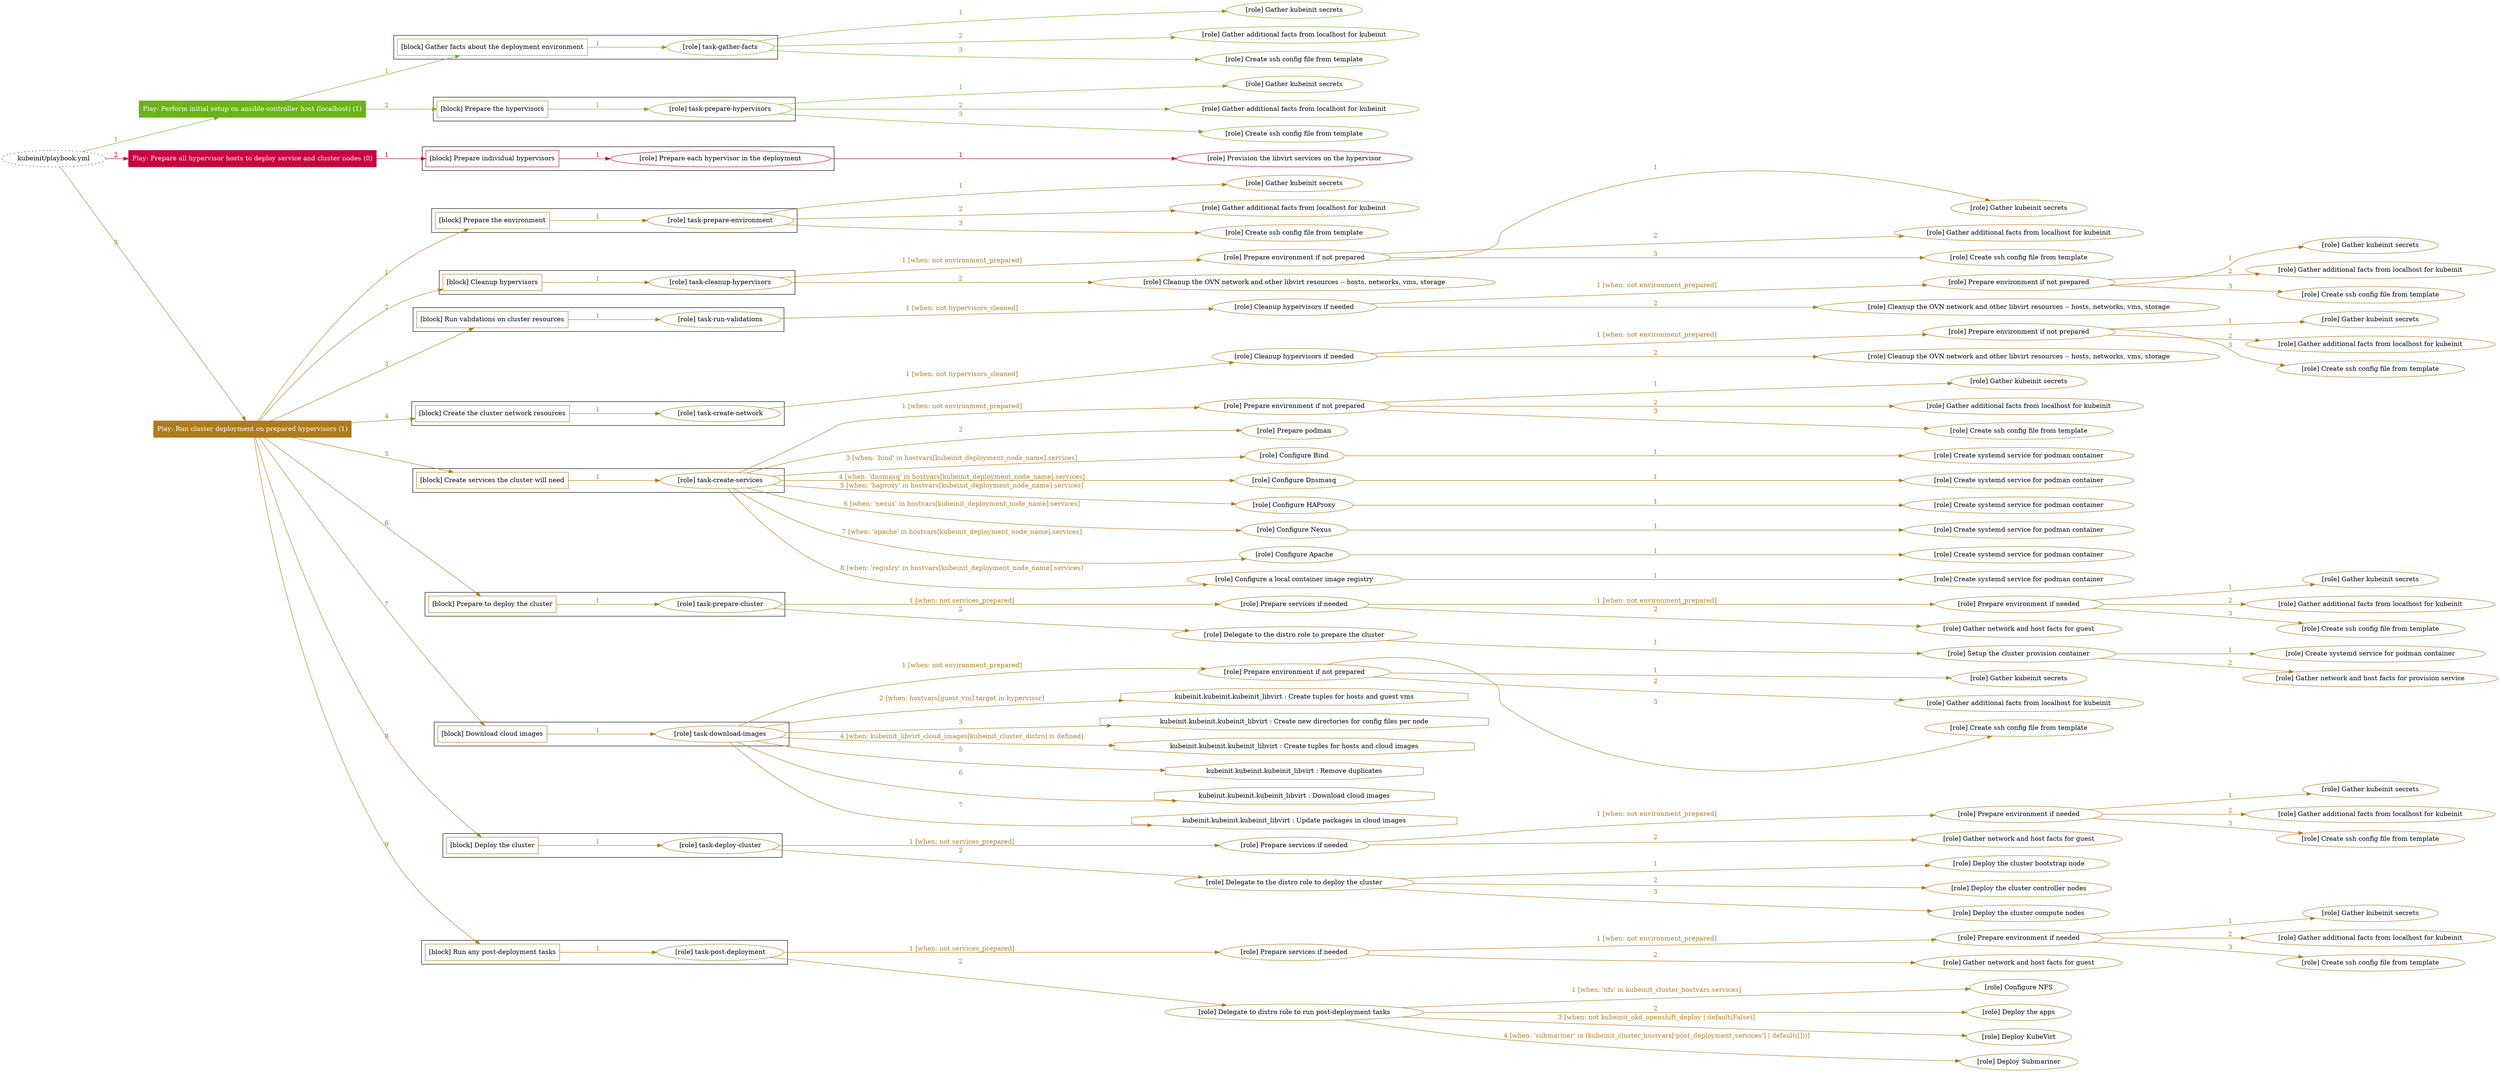 digraph {
	graph [concentrate=true ordering=in rankdir=LR ratio=fill]
	edge [esep=5 sep=10]
	"kubeinit/playbook.yml" [URL="/home/runner/work/kubeinit/kubeinit/kubeinit/playbook.yml" id=playbook_58562e3d style=dotted]
	play_a947ee23 [label="Play: Perform initial setup on ansible-controller host (localhost) (1)" URL="/home/runner/work/kubeinit/kubeinit/kubeinit/playbook.yml" color="#6cb319" fontcolor="#ffffff" id=play_a947ee23 shape=box style=filled tooltip=localhost]
	"kubeinit/playbook.yml" -> play_a947ee23 [label="1 " color="#6cb319" fontcolor="#6cb319" id=edge_d34ef7d2 labeltooltip="1 " tooltip="1 "]
	subgraph "Gather kubeinit secrets" {
		role_07f9404d [label="[role] Gather kubeinit secrets" URL="/home/runner/.ansible/collections/ansible_collections/kubeinit/kubeinit/roles/kubeinit_prepare/tasks/gather_kubeinit_facts.yml" color="#6cb319" id=role_07f9404d tooltip="Gather kubeinit secrets"]
	}
	subgraph "Gather additional facts from localhost for kubeinit" {
		role_e184baa0 [label="[role] Gather additional facts from localhost for kubeinit" URL="/home/runner/.ansible/collections/ansible_collections/kubeinit/kubeinit/roles/kubeinit_prepare/tasks/gather_kubeinit_facts.yml" color="#6cb319" id=role_e184baa0 tooltip="Gather additional facts from localhost for kubeinit"]
	}
	subgraph "Create ssh config file from template" {
		role_900386b4 [label="[role] Create ssh config file from template" URL="/home/runner/.ansible/collections/ansible_collections/kubeinit/kubeinit/roles/kubeinit_prepare/tasks/gather_kubeinit_facts.yml" color="#6cb319" id=role_900386b4 tooltip="Create ssh config file from template"]
	}
	subgraph "task-gather-facts" {
		role_13b6ceb8 [label="[role] task-gather-facts" URL="/home/runner/work/kubeinit/kubeinit/kubeinit/playbook.yml" color="#6cb319" id=role_13b6ceb8 tooltip="task-gather-facts"]
		role_13b6ceb8 -> role_07f9404d [label="1 " color="#6cb319" fontcolor="#6cb319" id=edge_5fc9ff5e labeltooltip="1 " tooltip="1 "]
		role_13b6ceb8 -> role_e184baa0 [label="2 " color="#6cb319" fontcolor="#6cb319" id=edge_d2804792 labeltooltip="2 " tooltip="2 "]
		role_13b6ceb8 -> role_900386b4 [label="3 " color="#6cb319" fontcolor="#6cb319" id=edge_e046f80c labeltooltip="3 " tooltip="3 "]
	}
	subgraph "Gather kubeinit secrets" {
		role_3c0561b6 [label="[role] Gather kubeinit secrets" URL="/home/runner/.ansible/collections/ansible_collections/kubeinit/kubeinit/roles/kubeinit_prepare/tasks/gather_kubeinit_facts.yml" color="#6cb319" id=role_3c0561b6 tooltip="Gather kubeinit secrets"]
	}
	subgraph "Gather additional facts from localhost for kubeinit" {
		role_f3f78181 [label="[role] Gather additional facts from localhost for kubeinit" URL="/home/runner/.ansible/collections/ansible_collections/kubeinit/kubeinit/roles/kubeinit_prepare/tasks/gather_kubeinit_facts.yml" color="#6cb319" id=role_f3f78181 tooltip="Gather additional facts from localhost for kubeinit"]
	}
	subgraph "Create ssh config file from template" {
		role_95425099 [label="[role] Create ssh config file from template" URL="/home/runner/.ansible/collections/ansible_collections/kubeinit/kubeinit/roles/kubeinit_prepare/tasks/gather_kubeinit_facts.yml" color="#6cb319" id=role_95425099 tooltip="Create ssh config file from template"]
	}
	subgraph "task-prepare-hypervisors" {
		role_c5889f35 [label="[role] task-prepare-hypervisors" URL="/home/runner/work/kubeinit/kubeinit/kubeinit/playbook.yml" color="#6cb319" id=role_c5889f35 tooltip="task-prepare-hypervisors"]
		role_c5889f35 -> role_3c0561b6 [label="1 " color="#6cb319" fontcolor="#6cb319" id=edge_96743840 labeltooltip="1 " tooltip="1 "]
		role_c5889f35 -> role_f3f78181 [label="2 " color="#6cb319" fontcolor="#6cb319" id=edge_028bdda4 labeltooltip="2 " tooltip="2 "]
		role_c5889f35 -> role_95425099 [label="3 " color="#6cb319" fontcolor="#6cb319" id=edge_11da06f8 labeltooltip="3 " tooltip="3 "]
	}
	subgraph "Play: Perform initial setup on ansible-controller host (localhost) (1)" {
		play_a947ee23 -> block_4b04238f [label=1 color="#6cb319" fontcolor="#6cb319" id=edge_1fdf6e9e labeltooltip=1 tooltip=1]
		subgraph cluster_block_4b04238f {
			block_4b04238f [label="[block] Gather facts about the deployment environment" URL="/home/runner/work/kubeinit/kubeinit/kubeinit/playbook.yml" color="#6cb319" id=block_4b04238f labeltooltip="Gather facts about the deployment environment" shape=box tooltip="Gather facts about the deployment environment"]
			block_4b04238f -> role_13b6ceb8 [label="1 " color="#6cb319" fontcolor="#6cb319" id=edge_3a1ac1f3 labeltooltip="1 " tooltip="1 "]
		}
		play_a947ee23 -> block_fa722894 [label=2 color="#6cb319" fontcolor="#6cb319" id=edge_b257d595 labeltooltip=2 tooltip=2]
		subgraph cluster_block_fa722894 {
			block_fa722894 [label="[block] Prepare the hypervisors" URL="/home/runner/work/kubeinit/kubeinit/kubeinit/playbook.yml" color="#6cb319" id=block_fa722894 labeltooltip="Prepare the hypervisors" shape=box tooltip="Prepare the hypervisors"]
			block_fa722894 -> role_c5889f35 [label="1 " color="#6cb319" fontcolor="#6cb319" id=edge_9ff316cb labeltooltip="1 " tooltip="1 "]
		}
	}
	play_9465523a [label="Play: Prepare all hypervisor hosts to deploy service and cluster nodes (0)" URL="/home/runner/work/kubeinit/kubeinit/kubeinit/playbook.yml" color="#c70540" fontcolor="#ffffff" id=play_9465523a shape=box style=filled tooltip="Play: Prepare all hypervisor hosts to deploy service and cluster nodes (0)"]
	"kubeinit/playbook.yml" -> play_9465523a [label="2 " color="#c70540" fontcolor="#c70540" id=edge_5bec8459 labeltooltip="2 " tooltip="2 "]
	subgraph "Provision the libvirt services on the hypervisor" {
		role_3665d053 [label="[role] Provision the libvirt services on the hypervisor" URL="/home/runner/.ansible/collections/ansible_collections/kubeinit/kubeinit/roles/kubeinit_prepare/tasks/prepare_hypervisor.yml" color="#c70540" id=role_3665d053 tooltip="Provision the libvirt services on the hypervisor"]
	}
	subgraph "Prepare each hypervisor in the deployment" {
		role_0edf974c [label="[role] Prepare each hypervisor in the deployment" URL="/home/runner/work/kubeinit/kubeinit/kubeinit/playbook.yml" color="#c70540" id=role_0edf974c tooltip="Prepare each hypervisor in the deployment"]
		role_0edf974c -> role_3665d053 [label="1 " color="#c70540" fontcolor="#c70540" id=edge_200bd765 labeltooltip="1 " tooltip="1 "]
	}
	subgraph "Play: Prepare all hypervisor hosts to deploy service and cluster nodes (0)" {
		play_9465523a -> block_1f3024c1 [label=1 color="#c70540" fontcolor="#c70540" id=edge_72c14352 labeltooltip=1 tooltip=1]
		subgraph cluster_block_1f3024c1 {
			block_1f3024c1 [label="[block] Prepare individual hypervisors" URL="/home/runner/work/kubeinit/kubeinit/kubeinit/playbook.yml" color="#c70540" id=block_1f3024c1 labeltooltip="Prepare individual hypervisors" shape=box tooltip="Prepare individual hypervisors"]
			block_1f3024c1 -> role_0edf974c [label="1 " color="#c70540" fontcolor="#c70540" id=edge_418eb6d0 labeltooltip="1 " tooltip="1 "]
		}
	}
	play_806448cd [label="Play: Run cluster deployment on prepared hypervisors (1)" URL="/home/runner/work/kubeinit/kubeinit/kubeinit/playbook.yml" color="#af7b1d" fontcolor="#ffffff" id=play_806448cd shape=box style=filled tooltip=localhost]
	"kubeinit/playbook.yml" -> play_806448cd [label="3 " color="#af7b1d" fontcolor="#af7b1d" id=edge_f276a6db labeltooltip="3 " tooltip="3 "]
	subgraph "Gather kubeinit secrets" {
		role_ffa6b892 [label="[role] Gather kubeinit secrets" URL="/home/runner/.ansible/collections/ansible_collections/kubeinit/kubeinit/roles/kubeinit_prepare/tasks/gather_kubeinit_facts.yml" color="#af7b1d" id=role_ffa6b892 tooltip="Gather kubeinit secrets"]
	}
	subgraph "Gather additional facts from localhost for kubeinit" {
		role_3852346b [label="[role] Gather additional facts from localhost for kubeinit" URL="/home/runner/.ansible/collections/ansible_collections/kubeinit/kubeinit/roles/kubeinit_prepare/tasks/gather_kubeinit_facts.yml" color="#af7b1d" id=role_3852346b tooltip="Gather additional facts from localhost for kubeinit"]
	}
	subgraph "Create ssh config file from template" {
		role_6ee8d2df [label="[role] Create ssh config file from template" URL="/home/runner/.ansible/collections/ansible_collections/kubeinit/kubeinit/roles/kubeinit_prepare/tasks/gather_kubeinit_facts.yml" color="#af7b1d" id=role_6ee8d2df tooltip="Create ssh config file from template"]
	}
	subgraph "task-prepare-environment" {
		role_7e92f1ac [label="[role] task-prepare-environment" URL="/home/runner/work/kubeinit/kubeinit/kubeinit/playbook.yml" color="#af7b1d" id=role_7e92f1ac tooltip="task-prepare-environment"]
		role_7e92f1ac -> role_ffa6b892 [label="1 " color="#af7b1d" fontcolor="#af7b1d" id=edge_f84ce41a labeltooltip="1 " tooltip="1 "]
		role_7e92f1ac -> role_3852346b [label="2 " color="#af7b1d" fontcolor="#af7b1d" id=edge_e1d61854 labeltooltip="2 " tooltip="2 "]
		role_7e92f1ac -> role_6ee8d2df [label="3 " color="#af7b1d" fontcolor="#af7b1d" id=edge_bb534566 labeltooltip="3 " tooltip="3 "]
	}
	subgraph "Gather kubeinit secrets" {
		role_d3c9b95f [label="[role] Gather kubeinit secrets" URL="/home/runner/.ansible/collections/ansible_collections/kubeinit/kubeinit/roles/kubeinit_prepare/tasks/gather_kubeinit_facts.yml" color="#af7b1d" id=role_d3c9b95f tooltip="Gather kubeinit secrets"]
	}
	subgraph "Gather additional facts from localhost for kubeinit" {
		role_3460b2bc [label="[role] Gather additional facts from localhost for kubeinit" URL="/home/runner/.ansible/collections/ansible_collections/kubeinit/kubeinit/roles/kubeinit_prepare/tasks/gather_kubeinit_facts.yml" color="#af7b1d" id=role_3460b2bc tooltip="Gather additional facts from localhost for kubeinit"]
	}
	subgraph "Create ssh config file from template" {
		role_e548ad85 [label="[role] Create ssh config file from template" URL="/home/runner/.ansible/collections/ansible_collections/kubeinit/kubeinit/roles/kubeinit_prepare/tasks/gather_kubeinit_facts.yml" color="#af7b1d" id=role_e548ad85 tooltip="Create ssh config file from template"]
	}
	subgraph "Prepare environment if not prepared" {
		role_16a54012 [label="[role] Prepare environment if not prepared" URL="/home/runner/.ansible/collections/ansible_collections/kubeinit/kubeinit/roles/kubeinit_prepare/tasks/cleanup_hypervisors.yml" color="#af7b1d" id=role_16a54012 tooltip="Prepare environment if not prepared"]
		role_16a54012 -> role_d3c9b95f [label="1 " color="#af7b1d" fontcolor="#af7b1d" id=edge_b60773ef labeltooltip="1 " tooltip="1 "]
		role_16a54012 -> role_3460b2bc [label="2 " color="#af7b1d" fontcolor="#af7b1d" id=edge_ac869333 labeltooltip="2 " tooltip="2 "]
		role_16a54012 -> role_e548ad85 [label="3 " color="#af7b1d" fontcolor="#af7b1d" id=edge_666a7996 labeltooltip="3 " tooltip="3 "]
	}
	subgraph "Cleanup the OVN network and other libvirt resources -- hosts, networks, vms, storage" {
		role_feab0ff4 [label="[role] Cleanup the OVN network and other libvirt resources -- hosts, networks, vms, storage" URL="/home/runner/.ansible/collections/ansible_collections/kubeinit/kubeinit/roles/kubeinit_prepare/tasks/cleanup_hypervisors.yml" color="#af7b1d" id=role_feab0ff4 tooltip="Cleanup the OVN network and other libvirt resources -- hosts, networks, vms, storage"]
	}
	subgraph "task-cleanup-hypervisors" {
		role_a76b1942 [label="[role] task-cleanup-hypervisors" URL="/home/runner/work/kubeinit/kubeinit/kubeinit/playbook.yml" color="#af7b1d" id=role_a76b1942 tooltip="task-cleanup-hypervisors"]
		role_a76b1942 -> role_16a54012 [label="1 [when: not environment_prepared]" color="#af7b1d" fontcolor="#af7b1d" id=edge_e7d4b099 labeltooltip="1 [when: not environment_prepared]" tooltip="1 [when: not environment_prepared]"]
		role_a76b1942 -> role_feab0ff4 [label="2 " color="#af7b1d" fontcolor="#af7b1d" id=edge_20580751 labeltooltip="2 " tooltip="2 "]
	}
	subgraph "Gather kubeinit secrets" {
		role_70fcbddd [label="[role] Gather kubeinit secrets" URL="/home/runner/.ansible/collections/ansible_collections/kubeinit/kubeinit/roles/kubeinit_prepare/tasks/gather_kubeinit_facts.yml" color="#af7b1d" id=role_70fcbddd tooltip="Gather kubeinit secrets"]
	}
	subgraph "Gather additional facts from localhost for kubeinit" {
		role_26797481 [label="[role] Gather additional facts from localhost for kubeinit" URL="/home/runner/.ansible/collections/ansible_collections/kubeinit/kubeinit/roles/kubeinit_prepare/tasks/gather_kubeinit_facts.yml" color="#af7b1d" id=role_26797481 tooltip="Gather additional facts from localhost for kubeinit"]
	}
	subgraph "Create ssh config file from template" {
		role_1bce4588 [label="[role] Create ssh config file from template" URL="/home/runner/.ansible/collections/ansible_collections/kubeinit/kubeinit/roles/kubeinit_prepare/tasks/gather_kubeinit_facts.yml" color="#af7b1d" id=role_1bce4588 tooltip="Create ssh config file from template"]
	}
	subgraph "Prepare environment if not prepared" {
		role_ea265425 [label="[role] Prepare environment if not prepared" URL="/home/runner/.ansible/collections/ansible_collections/kubeinit/kubeinit/roles/kubeinit_prepare/tasks/cleanup_hypervisors.yml" color="#af7b1d" id=role_ea265425 tooltip="Prepare environment if not prepared"]
		role_ea265425 -> role_70fcbddd [label="1 " color="#af7b1d" fontcolor="#af7b1d" id=edge_de49fd1d labeltooltip="1 " tooltip="1 "]
		role_ea265425 -> role_26797481 [label="2 " color="#af7b1d" fontcolor="#af7b1d" id=edge_73fc6dfc labeltooltip="2 " tooltip="2 "]
		role_ea265425 -> role_1bce4588 [label="3 " color="#af7b1d" fontcolor="#af7b1d" id=edge_06f3d7e1 labeltooltip="3 " tooltip="3 "]
	}
	subgraph "Cleanup the OVN network and other libvirt resources -- hosts, networks, vms, storage" {
		role_78b0416b [label="[role] Cleanup the OVN network and other libvirt resources -- hosts, networks, vms, storage" URL="/home/runner/.ansible/collections/ansible_collections/kubeinit/kubeinit/roles/kubeinit_prepare/tasks/cleanup_hypervisors.yml" color="#af7b1d" id=role_78b0416b tooltip="Cleanup the OVN network and other libvirt resources -- hosts, networks, vms, storage"]
	}
	subgraph "Cleanup hypervisors if needed" {
		role_01fbe6fb [label="[role] Cleanup hypervisors if needed" URL="/home/runner/.ansible/collections/ansible_collections/kubeinit/kubeinit/roles/kubeinit_validations/tasks/main.yml" color="#af7b1d" id=role_01fbe6fb tooltip="Cleanup hypervisors if needed"]
		role_01fbe6fb -> role_ea265425 [label="1 [when: not environment_prepared]" color="#af7b1d" fontcolor="#af7b1d" id=edge_f584ef8c labeltooltip="1 [when: not environment_prepared]" tooltip="1 [when: not environment_prepared]"]
		role_01fbe6fb -> role_78b0416b [label="2 " color="#af7b1d" fontcolor="#af7b1d" id=edge_01bc3365 labeltooltip="2 " tooltip="2 "]
	}
	subgraph "task-run-validations" {
		role_a72ea9f9 [label="[role] task-run-validations" URL="/home/runner/work/kubeinit/kubeinit/kubeinit/playbook.yml" color="#af7b1d" id=role_a72ea9f9 tooltip="task-run-validations"]
		role_a72ea9f9 -> role_01fbe6fb [label="1 [when: not hypervisors_cleaned]" color="#af7b1d" fontcolor="#af7b1d" id=edge_b7b69ded labeltooltip="1 [when: not hypervisors_cleaned]" tooltip="1 [when: not hypervisors_cleaned]"]
	}
	subgraph "Gather kubeinit secrets" {
		role_e2a0fede [label="[role] Gather kubeinit secrets" URL="/home/runner/.ansible/collections/ansible_collections/kubeinit/kubeinit/roles/kubeinit_prepare/tasks/gather_kubeinit_facts.yml" color="#af7b1d" id=role_e2a0fede tooltip="Gather kubeinit secrets"]
	}
	subgraph "Gather additional facts from localhost for kubeinit" {
		role_167d226a [label="[role] Gather additional facts from localhost for kubeinit" URL="/home/runner/.ansible/collections/ansible_collections/kubeinit/kubeinit/roles/kubeinit_prepare/tasks/gather_kubeinit_facts.yml" color="#af7b1d" id=role_167d226a tooltip="Gather additional facts from localhost for kubeinit"]
	}
	subgraph "Create ssh config file from template" {
		role_303f586a [label="[role] Create ssh config file from template" URL="/home/runner/.ansible/collections/ansible_collections/kubeinit/kubeinit/roles/kubeinit_prepare/tasks/gather_kubeinit_facts.yml" color="#af7b1d" id=role_303f586a tooltip="Create ssh config file from template"]
	}
	subgraph "Prepare environment if not prepared" {
		role_a49f9ba3 [label="[role] Prepare environment if not prepared" URL="/home/runner/.ansible/collections/ansible_collections/kubeinit/kubeinit/roles/kubeinit_prepare/tasks/cleanup_hypervisors.yml" color="#af7b1d" id=role_a49f9ba3 tooltip="Prepare environment if not prepared"]
		role_a49f9ba3 -> role_e2a0fede [label="1 " color="#af7b1d" fontcolor="#af7b1d" id=edge_de75738a labeltooltip="1 " tooltip="1 "]
		role_a49f9ba3 -> role_167d226a [label="2 " color="#af7b1d" fontcolor="#af7b1d" id=edge_76f59825 labeltooltip="2 " tooltip="2 "]
		role_a49f9ba3 -> role_303f586a [label="3 " color="#af7b1d" fontcolor="#af7b1d" id=edge_667df401 labeltooltip="3 " tooltip="3 "]
	}
	subgraph "Cleanup the OVN network and other libvirt resources -- hosts, networks, vms, storage" {
		role_dd5076cf [label="[role] Cleanup the OVN network and other libvirt resources -- hosts, networks, vms, storage" URL="/home/runner/.ansible/collections/ansible_collections/kubeinit/kubeinit/roles/kubeinit_prepare/tasks/cleanup_hypervisors.yml" color="#af7b1d" id=role_dd5076cf tooltip="Cleanup the OVN network and other libvirt resources -- hosts, networks, vms, storage"]
	}
	subgraph "Cleanup hypervisors if needed" {
		role_39a0cdfe [label="[role] Cleanup hypervisors if needed" URL="/home/runner/.ansible/collections/ansible_collections/kubeinit/kubeinit/roles/kubeinit_libvirt/tasks/create_network.yml" color="#af7b1d" id=role_39a0cdfe tooltip="Cleanup hypervisors if needed"]
		role_39a0cdfe -> role_a49f9ba3 [label="1 [when: not environment_prepared]" color="#af7b1d" fontcolor="#af7b1d" id=edge_2f8c99a4 labeltooltip="1 [when: not environment_prepared]" tooltip="1 [when: not environment_prepared]"]
		role_39a0cdfe -> role_dd5076cf [label="2 " color="#af7b1d" fontcolor="#af7b1d" id=edge_6176dbfb labeltooltip="2 " tooltip="2 "]
	}
	subgraph "task-create-network" {
		role_894a4472 [label="[role] task-create-network" URL="/home/runner/work/kubeinit/kubeinit/kubeinit/playbook.yml" color="#af7b1d" id=role_894a4472 tooltip="task-create-network"]
		role_894a4472 -> role_39a0cdfe [label="1 [when: not hypervisors_cleaned]" color="#af7b1d" fontcolor="#af7b1d" id=edge_9137b076 labeltooltip="1 [when: not hypervisors_cleaned]" tooltip="1 [when: not hypervisors_cleaned]"]
	}
	subgraph "Gather kubeinit secrets" {
		role_85e48726 [label="[role] Gather kubeinit secrets" URL="/home/runner/.ansible/collections/ansible_collections/kubeinit/kubeinit/roles/kubeinit_prepare/tasks/gather_kubeinit_facts.yml" color="#af7b1d" id=role_85e48726 tooltip="Gather kubeinit secrets"]
	}
	subgraph "Gather additional facts from localhost for kubeinit" {
		role_b25421f4 [label="[role] Gather additional facts from localhost for kubeinit" URL="/home/runner/.ansible/collections/ansible_collections/kubeinit/kubeinit/roles/kubeinit_prepare/tasks/gather_kubeinit_facts.yml" color="#af7b1d" id=role_b25421f4 tooltip="Gather additional facts from localhost for kubeinit"]
	}
	subgraph "Create ssh config file from template" {
		role_3347767f [label="[role] Create ssh config file from template" URL="/home/runner/.ansible/collections/ansible_collections/kubeinit/kubeinit/roles/kubeinit_prepare/tasks/gather_kubeinit_facts.yml" color="#af7b1d" id=role_3347767f tooltip="Create ssh config file from template"]
	}
	subgraph "Prepare environment if not prepared" {
		role_9bc68602 [label="[role] Prepare environment if not prepared" URL="/home/runner/.ansible/collections/ansible_collections/kubeinit/kubeinit/roles/kubeinit_services/tasks/main.yml" color="#af7b1d" id=role_9bc68602 tooltip="Prepare environment if not prepared"]
		role_9bc68602 -> role_85e48726 [label="1 " color="#af7b1d" fontcolor="#af7b1d" id=edge_457738dc labeltooltip="1 " tooltip="1 "]
		role_9bc68602 -> role_b25421f4 [label="2 " color="#af7b1d" fontcolor="#af7b1d" id=edge_5dc43768 labeltooltip="2 " tooltip="2 "]
		role_9bc68602 -> role_3347767f [label="3 " color="#af7b1d" fontcolor="#af7b1d" id=edge_b937f25e labeltooltip="3 " tooltip="3 "]
	}
	subgraph "Prepare podman" {
		role_58b145cc [label="[role] Prepare podman" URL="/home/runner/.ansible/collections/ansible_collections/kubeinit/kubeinit/roles/kubeinit_services/tasks/00_create_service_pod.yml" color="#af7b1d" id=role_58b145cc tooltip="Prepare podman"]
	}
	subgraph "Create systemd service for podman container" {
		role_6efe1221 [label="[role] Create systemd service for podman container" URL="/home/runner/.ansible/collections/ansible_collections/kubeinit/kubeinit/roles/kubeinit_bind/tasks/main.yml" color="#af7b1d" id=role_6efe1221 tooltip="Create systemd service for podman container"]
	}
	subgraph "Configure Bind" {
		role_5317706c [label="[role] Configure Bind" URL="/home/runner/.ansible/collections/ansible_collections/kubeinit/kubeinit/roles/kubeinit_services/tasks/start_services_containers.yml" color="#af7b1d" id=role_5317706c tooltip="Configure Bind"]
		role_5317706c -> role_6efe1221 [label="1 " color="#af7b1d" fontcolor="#af7b1d" id=edge_cbb0837c labeltooltip="1 " tooltip="1 "]
	}
	subgraph "Create systemd service for podman container" {
		role_dc1f6114 [label="[role] Create systemd service for podman container" URL="/home/runner/.ansible/collections/ansible_collections/kubeinit/kubeinit/roles/kubeinit_dnsmasq/tasks/main.yml" color="#af7b1d" id=role_dc1f6114 tooltip="Create systemd service for podman container"]
	}
	subgraph "Configure Dnsmasq" {
		role_3193535a [label="[role] Configure Dnsmasq" URL="/home/runner/.ansible/collections/ansible_collections/kubeinit/kubeinit/roles/kubeinit_services/tasks/start_services_containers.yml" color="#af7b1d" id=role_3193535a tooltip="Configure Dnsmasq"]
		role_3193535a -> role_dc1f6114 [label="1 " color="#af7b1d" fontcolor="#af7b1d" id=edge_54d5106e labeltooltip="1 " tooltip="1 "]
	}
	subgraph "Create systemd service for podman container" {
		role_8852c0c6 [label="[role] Create systemd service for podman container" URL="/home/runner/.ansible/collections/ansible_collections/kubeinit/kubeinit/roles/kubeinit_haproxy/tasks/main.yml" color="#af7b1d" id=role_8852c0c6 tooltip="Create systemd service for podman container"]
	}
	subgraph "Configure HAProxy" {
		role_6ec603df [label="[role] Configure HAProxy" URL="/home/runner/.ansible/collections/ansible_collections/kubeinit/kubeinit/roles/kubeinit_services/tasks/start_services_containers.yml" color="#af7b1d" id=role_6ec603df tooltip="Configure HAProxy"]
		role_6ec603df -> role_8852c0c6 [label="1 " color="#af7b1d" fontcolor="#af7b1d" id=edge_d0afe7fe labeltooltip="1 " tooltip="1 "]
	}
	subgraph "Create systemd service for podman container" {
		role_4eac37d9 [label="[role] Create systemd service for podman container" URL="/home/runner/.ansible/collections/ansible_collections/kubeinit/kubeinit/roles/kubeinit_nexus/tasks/main.yml" color="#af7b1d" id=role_4eac37d9 tooltip="Create systemd service for podman container"]
	}
	subgraph "Configure Nexus" {
		role_f1d532f3 [label="[role] Configure Nexus" URL="/home/runner/.ansible/collections/ansible_collections/kubeinit/kubeinit/roles/kubeinit_services/tasks/start_services_containers.yml" color="#af7b1d" id=role_f1d532f3 tooltip="Configure Nexus"]
		role_f1d532f3 -> role_4eac37d9 [label="1 " color="#af7b1d" fontcolor="#af7b1d" id=edge_5176ed72 labeltooltip="1 " tooltip="1 "]
	}
	subgraph "Create systemd service for podman container" {
		role_8458a97e [label="[role] Create systemd service for podman container" URL="/home/runner/.ansible/collections/ansible_collections/kubeinit/kubeinit/roles/kubeinit_apache/tasks/main.yml" color="#af7b1d" id=role_8458a97e tooltip="Create systemd service for podman container"]
	}
	subgraph "Configure Apache" {
		role_2bf53009 [label="[role] Configure Apache" URL="/home/runner/.ansible/collections/ansible_collections/kubeinit/kubeinit/roles/kubeinit_services/tasks/start_services_containers.yml" color="#af7b1d" id=role_2bf53009 tooltip="Configure Apache"]
		role_2bf53009 -> role_8458a97e [label="1 " color="#af7b1d" fontcolor="#af7b1d" id=edge_05696347 labeltooltip="1 " tooltip="1 "]
	}
	subgraph "Create systemd service for podman container" {
		role_7b237e1c [label="[role] Create systemd service for podman container" URL="/home/runner/.ansible/collections/ansible_collections/kubeinit/kubeinit/roles/kubeinit_registry/tasks/main.yml" color="#af7b1d" id=role_7b237e1c tooltip="Create systemd service for podman container"]
	}
	subgraph "Configure a local container image registry" {
		role_05c2c021 [label="[role] Configure a local container image registry" URL="/home/runner/.ansible/collections/ansible_collections/kubeinit/kubeinit/roles/kubeinit_services/tasks/start_services_containers.yml" color="#af7b1d" id=role_05c2c021 tooltip="Configure a local container image registry"]
		role_05c2c021 -> role_7b237e1c [label="1 " color="#af7b1d" fontcolor="#af7b1d" id=edge_ea6b2f81 labeltooltip="1 " tooltip="1 "]
	}
	subgraph "task-create-services" {
		role_87c02828 [label="[role] task-create-services" URL="/home/runner/work/kubeinit/kubeinit/kubeinit/playbook.yml" color="#af7b1d" id=role_87c02828 tooltip="task-create-services"]
		role_87c02828 -> role_9bc68602 [label="1 [when: not environment_prepared]" color="#af7b1d" fontcolor="#af7b1d" id=edge_38e24057 labeltooltip="1 [when: not environment_prepared]" tooltip="1 [when: not environment_prepared]"]
		role_87c02828 -> role_58b145cc [label="2 " color="#af7b1d" fontcolor="#af7b1d" id=edge_f7caeb15 labeltooltip="2 " tooltip="2 "]
		role_87c02828 -> role_5317706c [label="3 [when: 'bind' in hostvars[kubeinit_deployment_node_name].services]" color="#af7b1d" fontcolor="#af7b1d" id=edge_70fdc978 labeltooltip="3 [when: 'bind' in hostvars[kubeinit_deployment_node_name].services]" tooltip="3 [when: 'bind' in hostvars[kubeinit_deployment_node_name].services]"]
		role_87c02828 -> role_3193535a [label="4 [when: 'dnsmasq' in hostvars[kubeinit_deployment_node_name].services]" color="#af7b1d" fontcolor="#af7b1d" id=edge_b9c01797 labeltooltip="4 [when: 'dnsmasq' in hostvars[kubeinit_deployment_node_name].services]" tooltip="4 [when: 'dnsmasq' in hostvars[kubeinit_deployment_node_name].services]"]
		role_87c02828 -> role_6ec603df [label="5 [when: 'haproxy' in hostvars[kubeinit_deployment_node_name].services]" color="#af7b1d" fontcolor="#af7b1d" id=edge_f0b23512 labeltooltip="5 [when: 'haproxy' in hostvars[kubeinit_deployment_node_name].services]" tooltip="5 [when: 'haproxy' in hostvars[kubeinit_deployment_node_name].services]"]
		role_87c02828 -> role_f1d532f3 [label="6 [when: 'nexus' in hostvars[kubeinit_deployment_node_name].services]" color="#af7b1d" fontcolor="#af7b1d" id=edge_99cb9ab8 labeltooltip="6 [when: 'nexus' in hostvars[kubeinit_deployment_node_name].services]" tooltip="6 [when: 'nexus' in hostvars[kubeinit_deployment_node_name].services]"]
		role_87c02828 -> role_2bf53009 [label="7 [when: 'apache' in hostvars[kubeinit_deployment_node_name].services]" color="#af7b1d" fontcolor="#af7b1d" id=edge_fa7ff818 labeltooltip="7 [when: 'apache' in hostvars[kubeinit_deployment_node_name].services]" tooltip="7 [when: 'apache' in hostvars[kubeinit_deployment_node_name].services]"]
		role_87c02828 -> role_05c2c021 [label="8 [when: 'registry' in hostvars[kubeinit_deployment_node_name].services]" color="#af7b1d" fontcolor="#af7b1d" id=edge_7a7603a5 labeltooltip="8 [when: 'registry' in hostvars[kubeinit_deployment_node_name].services]" tooltip="8 [when: 'registry' in hostvars[kubeinit_deployment_node_name].services]"]
	}
	subgraph "Gather kubeinit secrets" {
		role_9b4472bc [label="[role] Gather kubeinit secrets" URL="/home/runner/.ansible/collections/ansible_collections/kubeinit/kubeinit/roles/kubeinit_prepare/tasks/gather_kubeinit_facts.yml" color="#af7b1d" id=role_9b4472bc tooltip="Gather kubeinit secrets"]
	}
	subgraph "Gather additional facts from localhost for kubeinit" {
		role_69859e93 [label="[role] Gather additional facts from localhost for kubeinit" URL="/home/runner/.ansible/collections/ansible_collections/kubeinit/kubeinit/roles/kubeinit_prepare/tasks/gather_kubeinit_facts.yml" color="#af7b1d" id=role_69859e93 tooltip="Gather additional facts from localhost for kubeinit"]
	}
	subgraph "Create ssh config file from template" {
		role_b736c6c4 [label="[role] Create ssh config file from template" URL="/home/runner/.ansible/collections/ansible_collections/kubeinit/kubeinit/roles/kubeinit_prepare/tasks/gather_kubeinit_facts.yml" color="#af7b1d" id=role_b736c6c4 tooltip="Create ssh config file from template"]
	}
	subgraph "Prepare environment if needed" {
		role_2e882d03 [label="[role] Prepare environment if needed" URL="/home/runner/.ansible/collections/ansible_collections/kubeinit/kubeinit/roles/kubeinit_services/tasks/prepare_services.yml" color="#af7b1d" id=role_2e882d03 tooltip="Prepare environment if needed"]
		role_2e882d03 -> role_9b4472bc [label="1 " color="#af7b1d" fontcolor="#af7b1d" id=edge_8232c655 labeltooltip="1 " tooltip="1 "]
		role_2e882d03 -> role_69859e93 [label="2 " color="#af7b1d" fontcolor="#af7b1d" id=edge_7ffec01e labeltooltip="2 " tooltip="2 "]
		role_2e882d03 -> role_b736c6c4 [label="3 " color="#af7b1d" fontcolor="#af7b1d" id=edge_03ed4b1f labeltooltip="3 " tooltip="3 "]
	}
	subgraph "Gather network and host facts for guest" {
		role_87929e21 [label="[role] Gather network and host facts for guest" URL="/home/runner/.ansible/collections/ansible_collections/kubeinit/kubeinit/roles/kubeinit_services/tasks/prepare_services.yml" color="#af7b1d" id=role_87929e21 tooltip="Gather network and host facts for guest"]
	}
	subgraph "Prepare services if needed" {
		role_499f139e [label="[role] Prepare services if needed" URL="/home/runner/.ansible/collections/ansible_collections/kubeinit/kubeinit/roles/kubeinit_prepare/tasks/prepare_cluster.yml" color="#af7b1d" id=role_499f139e tooltip="Prepare services if needed"]
		role_499f139e -> role_2e882d03 [label="1 [when: not environment_prepared]" color="#af7b1d" fontcolor="#af7b1d" id=edge_1a5c4b81 labeltooltip="1 [when: not environment_prepared]" tooltip="1 [when: not environment_prepared]"]
		role_499f139e -> role_87929e21 [label="2 " color="#af7b1d" fontcolor="#af7b1d" id=edge_a1ed5907 labeltooltip="2 " tooltip="2 "]
	}
	subgraph "Create systemd service for podman container" {
		role_3073081f [label="[role] Create systemd service for podman container" URL="/home/runner/.ansible/collections/ansible_collections/kubeinit/kubeinit/roles/kubeinit_services/tasks/create_provision_container.yml" color="#af7b1d" id=role_3073081f tooltip="Create systemd service for podman container"]
	}
	subgraph "Gather network and host facts for provision service" {
		role_1130e8a6 [label="[role] Gather network and host facts for provision service" URL="/home/runner/.ansible/collections/ansible_collections/kubeinit/kubeinit/roles/kubeinit_services/tasks/create_provision_container.yml" color="#af7b1d" id=role_1130e8a6 tooltip="Gather network and host facts for provision service"]
	}
	subgraph "Setup the cluster provision container" {
		role_d6ebff67 [label="[role] Setup the cluster provision container" URL="/home/runner/.ansible/collections/ansible_collections/kubeinit/kubeinit/roles/kubeinit_okd/tasks/prepare_cluster.yml" color="#af7b1d" id=role_d6ebff67 tooltip="Setup the cluster provision container"]
		role_d6ebff67 -> role_3073081f [label="1 " color="#af7b1d" fontcolor="#af7b1d" id=edge_3608f6cc labeltooltip="1 " tooltip="1 "]
		role_d6ebff67 -> role_1130e8a6 [label="2 " color="#af7b1d" fontcolor="#af7b1d" id=edge_d6fa4054 labeltooltip="2 " tooltip="2 "]
	}
	subgraph "Delegate to the distro role to prepare the cluster" {
		role_bd550279 [label="[role] Delegate to the distro role to prepare the cluster" URL="/home/runner/.ansible/collections/ansible_collections/kubeinit/kubeinit/roles/kubeinit_prepare/tasks/prepare_cluster.yml" color="#af7b1d" id=role_bd550279 tooltip="Delegate to the distro role to prepare the cluster"]
		role_bd550279 -> role_d6ebff67 [label="1 " color="#af7b1d" fontcolor="#af7b1d" id=edge_1eb81552 labeltooltip="1 " tooltip="1 "]
	}
	subgraph "task-prepare-cluster" {
		role_3bd37fd3 [label="[role] task-prepare-cluster" URL="/home/runner/work/kubeinit/kubeinit/kubeinit/playbook.yml" color="#af7b1d" id=role_3bd37fd3 tooltip="task-prepare-cluster"]
		role_3bd37fd3 -> role_499f139e [label="1 [when: not services_prepared]" color="#af7b1d" fontcolor="#af7b1d" id=edge_c9de5ab3 labeltooltip="1 [when: not services_prepared]" tooltip="1 [when: not services_prepared]"]
		role_3bd37fd3 -> role_bd550279 [label="2 " color="#af7b1d" fontcolor="#af7b1d" id=edge_e776739c labeltooltip="2 " tooltip="2 "]
	}
	subgraph "Gather kubeinit secrets" {
		role_acec4c10 [label="[role] Gather kubeinit secrets" URL="/home/runner/.ansible/collections/ansible_collections/kubeinit/kubeinit/roles/kubeinit_prepare/tasks/gather_kubeinit_facts.yml" color="#af7b1d" id=role_acec4c10 tooltip="Gather kubeinit secrets"]
	}
	subgraph "Gather additional facts from localhost for kubeinit" {
		role_0668b60a [label="[role] Gather additional facts from localhost for kubeinit" URL="/home/runner/.ansible/collections/ansible_collections/kubeinit/kubeinit/roles/kubeinit_prepare/tasks/gather_kubeinit_facts.yml" color="#af7b1d" id=role_0668b60a tooltip="Gather additional facts from localhost for kubeinit"]
	}
	subgraph "Create ssh config file from template" {
		role_f511eaab [label="[role] Create ssh config file from template" URL="/home/runner/.ansible/collections/ansible_collections/kubeinit/kubeinit/roles/kubeinit_prepare/tasks/gather_kubeinit_facts.yml" color="#af7b1d" id=role_f511eaab tooltip="Create ssh config file from template"]
	}
	subgraph "Prepare environment if not prepared" {
		role_abee079b [label="[role] Prepare environment if not prepared" URL="/home/runner/.ansible/collections/ansible_collections/kubeinit/kubeinit/roles/kubeinit_libvirt/tasks/download_cloud_images.yml" color="#af7b1d" id=role_abee079b tooltip="Prepare environment if not prepared"]
		role_abee079b -> role_acec4c10 [label="1 " color="#af7b1d" fontcolor="#af7b1d" id=edge_dc61c54e labeltooltip="1 " tooltip="1 "]
		role_abee079b -> role_0668b60a [label="2 " color="#af7b1d" fontcolor="#af7b1d" id=edge_60d875c6 labeltooltip="2 " tooltip="2 "]
		role_abee079b -> role_f511eaab [label="3 " color="#af7b1d" fontcolor="#af7b1d" id=edge_36af9d07 labeltooltip="3 " tooltip="3 "]
	}
	subgraph "task-download-images" {
		role_d67ef71f [label="[role] task-download-images" URL="/home/runner/work/kubeinit/kubeinit/kubeinit/playbook.yml" color="#af7b1d" id=role_d67ef71f tooltip="task-download-images"]
		role_d67ef71f -> role_abee079b [label="1 [when: not environment_prepared]" color="#af7b1d" fontcolor="#af7b1d" id=edge_86b168a1 labeltooltip="1 [when: not environment_prepared]" tooltip="1 [when: not environment_prepared]"]
		task_70a8eebb [label="kubeinit.kubeinit.kubeinit_libvirt : Create tuples for hosts and guest vms" URL="/home/runner/.ansible/collections/ansible_collections/kubeinit/kubeinit/roles/kubeinit_libvirt/tasks/download_cloud_images.yml" color="#af7b1d" id=task_70a8eebb shape=octagon tooltip="kubeinit.kubeinit.kubeinit_libvirt : Create tuples for hosts and guest vms"]
		role_d67ef71f -> task_70a8eebb [label="2 [when: hostvars[guest_vm].target in hypervisor]" color="#af7b1d" fontcolor="#af7b1d" id=edge_8112cbfb labeltooltip="2 [when: hostvars[guest_vm].target in hypervisor]" tooltip="2 [when: hostvars[guest_vm].target in hypervisor]"]
		task_a1fcc2ae [label="kubeinit.kubeinit.kubeinit_libvirt : Create new directories for config files per node" URL="/home/runner/.ansible/collections/ansible_collections/kubeinit/kubeinit/roles/kubeinit_libvirt/tasks/download_cloud_images.yml" color="#af7b1d" id=task_a1fcc2ae shape=octagon tooltip="kubeinit.kubeinit.kubeinit_libvirt : Create new directories for config files per node"]
		role_d67ef71f -> task_a1fcc2ae [label="3 " color="#af7b1d" fontcolor="#af7b1d" id=edge_d5559500 labeltooltip="3 " tooltip="3 "]
		task_6e1582d7 [label="kubeinit.kubeinit.kubeinit_libvirt : Create tuples for hosts and cloud images" URL="/home/runner/.ansible/collections/ansible_collections/kubeinit/kubeinit/roles/kubeinit_libvirt/tasks/download_cloud_images.yml" color="#af7b1d" id=task_6e1582d7 shape=octagon tooltip="kubeinit.kubeinit.kubeinit_libvirt : Create tuples for hosts and cloud images"]
		role_d67ef71f -> task_6e1582d7 [label="4 [when: kubeinit_libvirt_cloud_images[kubeinit_cluster_distro] is defined]" color="#af7b1d" fontcolor="#af7b1d" id=edge_70abbddf labeltooltip="4 [when: kubeinit_libvirt_cloud_images[kubeinit_cluster_distro] is defined]" tooltip="4 [when: kubeinit_libvirt_cloud_images[kubeinit_cluster_distro] is defined]"]
		task_0d046c75 [label="kubeinit.kubeinit.kubeinit_libvirt : Remove duplicates" URL="/home/runner/.ansible/collections/ansible_collections/kubeinit/kubeinit/roles/kubeinit_libvirt/tasks/download_cloud_images.yml" color="#af7b1d" id=task_0d046c75 shape=octagon tooltip="kubeinit.kubeinit.kubeinit_libvirt : Remove duplicates"]
		role_d67ef71f -> task_0d046c75 [label="5 " color="#af7b1d" fontcolor="#af7b1d" id=edge_fa5a70e8 labeltooltip="5 " tooltip="5 "]
		task_f98c04f1 [label="kubeinit.kubeinit.kubeinit_libvirt : Download cloud images" URL="/home/runner/.ansible/collections/ansible_collections/kubeinit/kubeinit/roles/kubeinit_libvirt/tasks/download_cloud_images.yml" color="#af7b1d" id=task_f98c04f1 shape=octagon tooltip="kubeinit.kubeinit.kubeinit_libvirt : Download cloud images"]
		role_d67ef71f -> task_f98c04f1 [label="6 " color="#af7b1d" fontcolor="#af7b1d" id=edge_efd31f88 labeltooltip="6 " tooltip="6 "]
		task_7707d35d [label="kubeinit.kubeinit.kubeinit_libvirt : Update packages in cloud images" URL="/home/runner/.ansible/collections/ansible_collections/kubeinit/kubeinit/roles/kubeinit_libvirt/tasks/download_cloud_images.yml" color="#af7b1d" id=task_7707d35d shape=octagon tooltip="kubeinit.kubeinit.kubeinit_libvirt : Update packages in cloud images"]
		role_d67ef71f -> task_7707d35d [label="7 " color="#af7b1d" fontcolor="#af7b1d" id=edge_d9f85c1d labeltooltip="7 " tooltip="7 "]
	}
	subgraph "Gather kubeinit secrets" {
		role_e0440e10 [label="[role] Gather kubeinit secrets" URL="/home/runner/.ansible/collections/ansible_collections/kubeinit/kubeinit/roles/kubeinit_prepare/tasks/gather_kubeinit_facts.yml" color="#af7b1d" id=role_e0440e10 tooltip="Gather kubeinit secrets"]
	}
	subgraph "Gather additional facts from localhost for kubeinit" {
		role_05a6e4ed [label="[role] Gather additional facts from localhost for kubeinit" URL="/home/runner/.ansible/collections/ansible_collections/kubeinit/kubeinit/roles/kubeinit_prepare/tasks/gather_kubeinit_facts.yml" color="#af7b1d" id=role_05a6e4ed tooltip="Gather additional facts from localhost for kubeinit"]
	}
	subgraph "Create ssh config file from template" {
		role_e5b1550d [label="[role] Create ssh config file from template" URL="/home/runner/.ansible/collections/ansible_collections/kubeinit/kubeinit/roles/kubeinit_prepare/tasks/gather_kubeinit_facts.yml" color="#af7b1d" id=role_e5b1550d tooltip="Create ssh config file from template"]
	}
	subgraph "Prepare environment if needed" {
		role_7d3897fb [label="[role] Prepare environment if needed" URL="/home/runner/.ansible/collections/ansible_collections/kubeinit/kubeinit/roles/kubeinit_services/tasks/prepare_services.yml" color="#af7b1d" id=role_7d3897fb tooltip="Prepare environment if needed"]
		role_7d3897fb -> role_e0440e10 [label="1 " color="#af7b1d" fontcolor="#af7b1d" id=edge_4db0d8e1 labeltooltip="1 " tooltip="1 "]
		role_7d3897fb -> role_05a6e4ed [label="2 " color="#af7b1d" fontcolor="#af7b1d" id=edge_c934394b labeltooltip="2 " tooltip="2 "]
		role_7d3897fb -> role_e5b1550d [label="3 " color="#af7b1d" fontcolor="#af7b1d" id=edge_f2c4b79e labeltooltip="3 " tooltip="3 "]
	}
	subgraph "Gather network and host facts for guest" {
		role_7f6985a4 [label="[role] Gather network and host facts for guest" URL="/home/runner/.ansible/collections/ansible_collections/kubeinit/kubeinit/roles/kubeinit_services/tasks/prepare_services.yml" color="#af7b1d" id=role_7f6985a4 tooltip="Gather network and host facts for guest"]
	}
	subgraph "Prepare services if needed" {
		role_19ea09f7 [label="[role] Prepare services if needed" URL="/home/runner/.ansible/collections/ansible_collections/kubeinit/kubeinit/roles/kubeinit_prepare/tasks/deploy_cluster.yml" color="#af7b1d" id=role_19ea09f7 tooltip="Prepare services if needed"]
		role_19ea09f7 -> role_7d3897fb [label="1 [when: not environment_prepared]" color="#af7b1d" fontcolor="#af7b1d" id=edge_e446c9f9 labeltooltip="1 [when: not environment_prepared]" tooltip="1 [when: not environment_prepared]"]
		role_19ea09f7 -> role_7f6985a4 [label="2 " color="#af7b1d" fontcolor="#af7b1d" id=edge_7701aa41 labeltooltip="2 " tooltip="2 "]
	}
	subgraph "Deploy the cluster bootstrap node" {
		role_1b52f488 [label="[role] Deploy the cluster bootstrap node" URL="/home/runner/.ansible/collections/ansible_collections/kubeinit/kubeinit/roles/kubeinit_okd/tasks/main.yml" color="#af7b1d" id=role_1b52f488 tooltip="Deploy the cluster bootstrap node"]
	}
	subgraph "Deploy the cluster controller nodes" {
		role_ea4e0f0f [label="[role] Deploy the cluster controller nodes" URL="/home/runner/.ansible/collections/ansible_collections/kubeinit/kubeinit/roles/kubeinit_okd/tasks/main.yml" color="#af7b1d" id=role_ea4e0f0f tooltip="Deploy the cluster controller nodes"]
	}
	subgraph "Deploy the cluster compute nodes" {
		role_8523ac21 [label="[role] Deploy the cluster compute nodes" URL="/home/runner/.ansible/collections/ansible_collections/kubeinit/kubeinit/roles/kubeinit_okd/tasks/main.yml" color="#af7b1d" id=role_8523ac21 tooltip="Deploy the cluster compute nodes"]
	}
	subgraph "Delegate to the distro role to deploy the cluster" {
		role_f20edfeb [label="[role] Delegate to the distro role to deploy the cluster" URL="/home/runner/.ansible/collections/ansible_collections/kubeinit/kubeinit/roles/kubeinit_prepare/tasks/deploy_cluster.yml" color="#af7b1d" id=role_f20edfeb tooltip="Delegate to the distro role to deploy the cluster"]
		role_f20edfeb -> role_1b52f488 [label="1 " color="#af7b1d" fontcolor="#af7b1d" id=edge_09bc2c90 labeltooltip="1 " tooltip="1 "]
		role_f20edfeb -> role_ea4e0f0f [label="2 " color="#af7b1d" fontcolor="#af7b1d" id=edge_118069b3 labeltooltip="2 " tooltip="2 "]
		role_f20edfeb -> role_8523ac21 [label="3 " color="#af7b1d" fontcolor="#af7b1d" id=edge_b6bda1bd labeltooltip="3 " tooltip="3 "]
	}
	subgraph "task-deploy-cluster" {
		role_1acc4e0a [label="[role] task-deploy-cluster" URL="/home/runner/work/kubeinit/kubeinit/kubeinit/playbook.yml" color="#af7b1d" id=role_1acc4e0a tooltip="task-deploy-cluster"]
		role_1acc4e0a -> role_19ea09f7 [label="1 [when: not services_prepared]" color="#af7b1d" fontcolor="#af7b1d" id=edge_7d4feb1d labeltooltip="1 [when: not services_prepared]" tooltip="1 [when: not services_prepared]"]
		role_1acc4e0a -> role_f20edfeb [label="2 " color="#af7b1d" fontcolor="#af7b1d" id=edge_a3829430 labeltooltip="2 " tooltip="2 "]
	}
	subgraph "Gather kubeinit secrets" {
		role_0c24288e [label="[role] Gather kubeinit secrets" URL="/home/runner/.ansible/collections/ansible_collections/kubeinit/kubeinit/roles/kubeinit_prepare/tasks/gather_kubeinit_facts.yml" color="#af7b1d" id=role_0c24288e tooltip="Gather kubeinit secrets"]
	}
	subgraph "Gather additional facts from localhost for kubeinit" {
		role_5703c92f [label="[role] Gather additional facts from localhost for kubeinit" URL="/home/runner/.ansible/collections/ansible_collections/kubeinit/kubeinit/roles/kubeinit_prepare/tasks/gather_kubeinit_facts.yml" color="#af7b1d" id=role_5703c92f tooltip="Gather additional facts from localhost for kubeinit"]
	}
	subgraph "Create ssh config file from template" {
		role_5dc63dc4 [label="[role] Create ssh config file from template" URL="/home/runner/.ansible/collections/ansible_collections/kubeinit/kubeinit/roles/kubeinit_prepare/tasks/gather_kubeinit_facts.yml" color="#af7b1d" id=role_5dc63dc4 tooltip="Create ssh config file from template"]
	}
	subgraph "Prepare environment if needed" {
		role_6d90ab82 [label="[role] Prepare environment if needed" URL="/home/runner/.ansible/collections/ansible_collections/kubeinit/kubeinit/roles/kubeinit_services/tasks/prepare_services.yml" color="#af7b1d" id=role_6d90ab82 tooltip="Prepare environment if needed"]
		role_6d90ab82 -> role_0c24288e [label="1 " color="#af7b1d" fontcolor="#af7b1d" id=edge_0435ccbb labeltooltip="1 " tooltip="1 "]
		role_6d90ab82 -> role_5703c92f [label="2 " color="#af7b1d" fontcolor="#af7b1d" id=edge_ff7b3fc9 labeltooltip="2 " tooltip="2 "]
		role_6d90ab82 -> role_5dc63dc4 [label="3 " color="#af7b1d" fontcolor="#af7b1d" id=edge_1f415e5e labeltooltip="3 " tooltip="3 "]
	}
	subgraph "Gather network and host facts for guest" {
		role_b8d46ad1 [label="[role] Gather network and host facts for guest" URL="/home/runner/.ansible/collections/ansible_collections/kubeinit/kubeinit/roles/kubeinit_services/tasks/prepare_services.yml" color="#af7b1d" id=role_b8d46ad1 tooltip="Gather network and host facts for guest"]
	}
	subgraph "Prepare services if needed" {
		role_33f0fbef [label="[role] Prepare services if needed" URL="/home/runner/.ansible/collections/ansible_collections/kubeinit/kubeinit/roles/kubeinit_prepare/tasks/post_deployment.yml" color="#af7b1d" id=role_33f0fbef tooltip="Prepare services if needed"]
		role_33f0fbef -> role_6d90ab82 [label="1 [when: not environment_prepared]" color="#af7b1d" fontcolor="#af7b1d" id=edge_fc0ab884 labeltooltip="1 [when: not environment_prepared]" tooltip="1 [when: not environment_prepared]"]
		role_33f0fbef -> role_b8d46ad1 [label="2 " color="#af7b1d" fontcolor="#af7b1d" id=edge_f0af77b9 labeltooltip="2 " tooltip="2 "]
	}
	subgraph "Configure NFS" {
		role_fece29e1 [label="[role] Configure NFS" URL="/home/runner/.ansible/collections/ansible_collections/kubeinit/kubeinit/roles/kubeinit_okd/tasks/post_deployment_tasks.yml" color="#af7b1d" id=role_fece29e1 tooltip="Configure NFS"]
	}
	subgraph "Deploy the apps" {
		role_21ea5d3f [label="[role] Deploy the apps" URL="/home/runner/.ansible/collections/ansible_collections/kubeinit/kubeinit/roles/kubeinit_okd/tasks/post_deployment_tasks.yml" color="#af7b1d" id=role_21ea5d3f tooltip="Deploy the apps"]
	}
	subgraph "Deploy KubeVirt" {
		role_6e24716d [label="[role] Deploy KubeVirt" URL="/home/runner/.ansible/collections/ansible_collections/kubeinit/kubeinit/roles/kubeinit_okd/tasks/post_deployment_tasks.yml" color="#af7b1d" id=role_6e24716d tooltip="Deploy KubeVirt"]
	}
	subgraph "Deploy Submariner" {
		role_21359b4f [label="[role] Deploy Submariner" URL="/home/runner/.ansible/collections/ansible_collections/kubeinit/kubeinit/roles/kubeinit_okd/tasks/post_deployment_tasks.yml" color="#af7b1d" id=role_21359b4f tooltip="Deploy Submariner"]
	}
	subgraph "Delegate to distro role to run post-deployment tasks" {
		role_ae4c10bb [label="[role] Delegate to distro role to run post-deployment tasks" URL="/home/runner/.ansible/collections/ansible_collections/kubeinit/kubeinit/roles/kubeinit_prepare/tasks/post_deployment.yml" color="#af7b1d" id=role_ae4c10bb tooltip="Delegate to distro role to run post-deployment tasks"]
		role_ae4c10bb -> role_fece29e1 [label="1 [when: 'nfs' in kubeinit_cluster_hostvars.services]" color="#af7b1d" fontcolor="#af7b1d" id=edge_8251c8f0 labeltooltip="1 [when: 'nfs' in kubeinit_cluster_hostvars.services]" tooltip="1 [when: 'nfs' in kubeinit_cluster_hostvars.services]"]
		role_ae4c10bb -> role_21ea5d3f [label="2 " color="#af7b1d" fontcolor="#af7b1d" id=edge_740ed87f labeltooltip="2 " tooltip="2 "]
		role_ae4c10bb -> role_6e24716d [label="3 [when: not kubeinit_okd_openshift_deploy | default(False)]" color="#af7b1d" fontcolor="#af7b1d" id=edge_6e28229f labeltooltip="3 [when: not kubeinit_okd_openshift_deploy | default(False)]" tooltip="3 [when: not kubeinit_okd_openshift_deploy | default(False)]"]
		role_ae4c10bb -> role_21359b4f [label="4 [when: 'submariner' in (kubeinit_cluster_hostvars['post_deployment_services'] | default([]))]" color="#af7b1d" fontcolor="#af7b1d" id=edge_5b838d65 labeltooltip="4 [when: 'submariner' in (kubeinit_cluster_hostvars['post_deployment_services'] | default([]))]" tooltip="4 [when: 'submariner' in (kubeinit_cluster_hostvars['post_deployment_services'] | default([]))]"]
	}
	subgraph "task-post-deployment" {
		role_416c376f [label="[role] task-post-deployment" URL="/home/runner/work/kubeinit/kubeinit/kubeinit/playbook.yml" color="#af7b1d" id=role_416c376f tooltip="task-post-deployment"]
		role_416c376f -> role_33f0fbef [label="1 [when: not services_prepared]" color="#af7b1d" fontcolor="#af7b1d" id=edge_6e6dafb6 labeltooltip="1 [when: not services_prepared]" tooltip="1 [when: not services_prepared]"]
		role_416c376f -> role_ae4c10bb [label="2 " color="#af7b1d" fontcolor="#af7b1d" id=edge_439524a5 labeltooltip="2 " tooltip="2 "]
	}
	subgraph "Play: Run cluster deployment on prepared hypervisors (1)" {
		play_806448cd -> block_0e4a990f [label=1 color="#af7b1d" fontcolor="#af7b1d" id=edge_33c6e760 labeltooltip=1 tooltip=1]
		subgraph cluster_block_0e4a990f {
			block_0e4a990f [label="[block] Prepare the environment" URL="/home/runner/work/kubeinit/kubeinit/kubeinit/playbook.yml" color="#af7b1d" id=block_0e4a990f labeltooltip="Prepare the environment" shape=box tooltip="Prepare the environment"]
			block_0e4a990f -> role_7e92f1ac [label="1 " color="#af7b1d" fontcolor="#af7b1d" id=edge_ee6c3fe9 labeltooltip="1 " tooltip="1 "]
		}
		play_806448cd -> block_9088a15a [label=2 color="#af7b1d" fontcolor="#af7b1d" id=edge_ebbb922e labeltooltip=2 tooltip=2]
		subgraph cluster_block_9088a15a {
			block_9088a15a [label="[block] Cleanup hypervisors" URL="/home/runner/work/kubeinit/kubeinit/kubeinit/playbook.yml" color="#af7b1d" id=block_9088a15a labeltooltip="Cleanup hypervisors" shape=box tooltip="Cleanup hypervisors"]
			block_9088a15a -> role_a76b1942 [label="1 " color="#af7b1d" fontcolor="#af7b1d" id=edge_bfb6d062 labeltooltip="1 " tooltip="1 "]
		}
		play_806448cd -> block_36fdd112 [label=3 color="#af7b1d" fontcolor="#af7b1d" id=edge_15c37aee labeltooltip=3 tooltip=3]
		subgraph cluster_block_36fdd112 {
			block_36fdd112 [label="[block] Run validations on cluster resources" URL="/home/runner/work/kubeinit/kubeinit/kubeinit/playbook.yml" color="#af7b1d" id=block_36fdd112 labeltooltip="Run validations on cluster resources" shape=box tooltip="Run validations on cluster resources"]
			block_36fdd112 -> role_a72ea9f9 [label="1 " color="#af7b1d" fontcolor="#af7b1d" id=edge_25f901b0 labeltooltip="1 " tooltip="1 "]
		}
		play_806448cd -> block_4f17b720 [label=4 color="#af7b1d" fontcolor="#af7b1d" id=edge_58850b6f labeltooltip=4 tooltip=4]
		subgraph cluster_block_4f17b720 {
			block_4f17b720 [label="[block] Create the cluster network resources" URL="/home/runner/work/kubeinit/kubeinit/kubeinit/playbook.yml" color="#af7b1d" id=block_4f17b720 labeltooltip="Create the cluster network resources" shape=box tooltip="Create the cluster network resources"]
			block_4f17b720 -> role_894a4472 [label="1 " color="#af7b1d" fontcolor="#af7b1d" id=edge_09db4583 labeltooltip="1 " tooltip="1 "]
		}
		play_806448cd -> block_024287d2 [label=5 color="#af7b1d" fontcolor="#af7b1d" id=edge_e6614b79 labeltooltip=5 tooltip=5]
		subgraph cluster_block_024287d2 {
			block_024287d2 [label="[block] Create services the cluster will need" URL="/home/runner/work/kubeinit/kubeinit/kubeinit/playbook.yml" color="#af7b1d" id=block_024287d2 labeltooltip="Create services the cluster will need" shape=box tooltip="Create services the cluster will need"]
			block_024287d2 -> role_87c02828 [label="1 " color="#af7b1d" fontcolor="#af7b1d" id=edge_56685cb4 labeltooltip="1 " tooltip="1 "]
		}
		play_806448cd -> block_cce83352 [label=6 color="#af7b1d" fontcolor="#af7b1d" id=edge_8c44f33f labeltooltip=6 tooltip=6]
		subgraph cluster_block_cce83352 {
			block_cce83352 [label="[block] Prepare to deploy the cluster" URL="/home/runner/work/kubeinit/kubeinit/kubeinit/playbook.yml" color="#af7b1d" id=block_cce83352 labeltooltip="Prepare to deploy the cluster" shape=box tooltip="Prepare to deploy the cluster"]
			block_cce83352 -> role_3bd37fd3 [label="1 " color="#af7b1d" fontcolor="#af7b1d" id=edge_3938cb6a labeltooltip="1 " tooltip="1 "]
		}
		play_806448cd -> block_c206cbac [label=7 color="#af7b1d" fontcolor="#af7b1d" id=edge_85e8fbb1 labeltooltip=7 tooltip=7]
		subgraph cluster_block_c206cbac {
			block_c206cbac [label="[block] Download cloud images" URL="/home/runner/work/kubeinit/kubeinit/kubeinit/playbook.yml" color="#af7b1d" id=block_c206cbac labeltooltip="Download cloud images" shape=box tooltip="Download cloud images"]
			block_c206cbac -> role_d67ef71f [label="1 " color="#af7b1d" fontcolor="#af7b1d" id=edge_b0f3aa06 labeltooltip="1 " tooltip="1 "]
		}
		play_806448cd -> block_f19cae0c [label=8 color="#af7b1d" fontcolor="#af7b1d" id=edge_f0710897 labeltooltip=8 tooltip=8]
		subgraph cluster_block_f19cae0c {
			block_f19cae0c [label="[block] Deploy the cluster" URL="/home/runner/work/kubeinit/kubeinit/kubeinit/playbook.yml" color="#af7b1d" id=block_f19cae0c labeltooltip="Deploy the cluster" shape=box tooltip="Deploy the cluster"]
			block_f19cae0c -> role_1acc4e0a [label="1 " color="#af7b1d" fontcolor="#af7b1d" id=edge_4f807cd8 labeltooltip="1 " tooltip="1 "]
		}
		play_806448cd -> block_b900a997 [label=9 color="#af7b1d" fontcolor="#af7b1d" id=edge_c3e4ec41 labeltooltip=9 tooltip=9]
		subgraph cluster_block_b900a997 {
			block_b900a997 [label="[block] Run any post-deployment tasks" URL="/home/runner/work/kubeinit/kubeinit/kubeinit/playbook.yml" color="#af7b1d" id=block_b900a997 labeltooltip="Run any post-deployment tasks" shape=box tooltip="Run any post-deployment tasks"]
			block_b900a997 -> role_416c376f [label="1 " color="#af7b1d" fontcolor="#af7b1d" id=edge_c6aaee07 labeltooltip="1 " tooltip="1 "]
		}
	}
}
